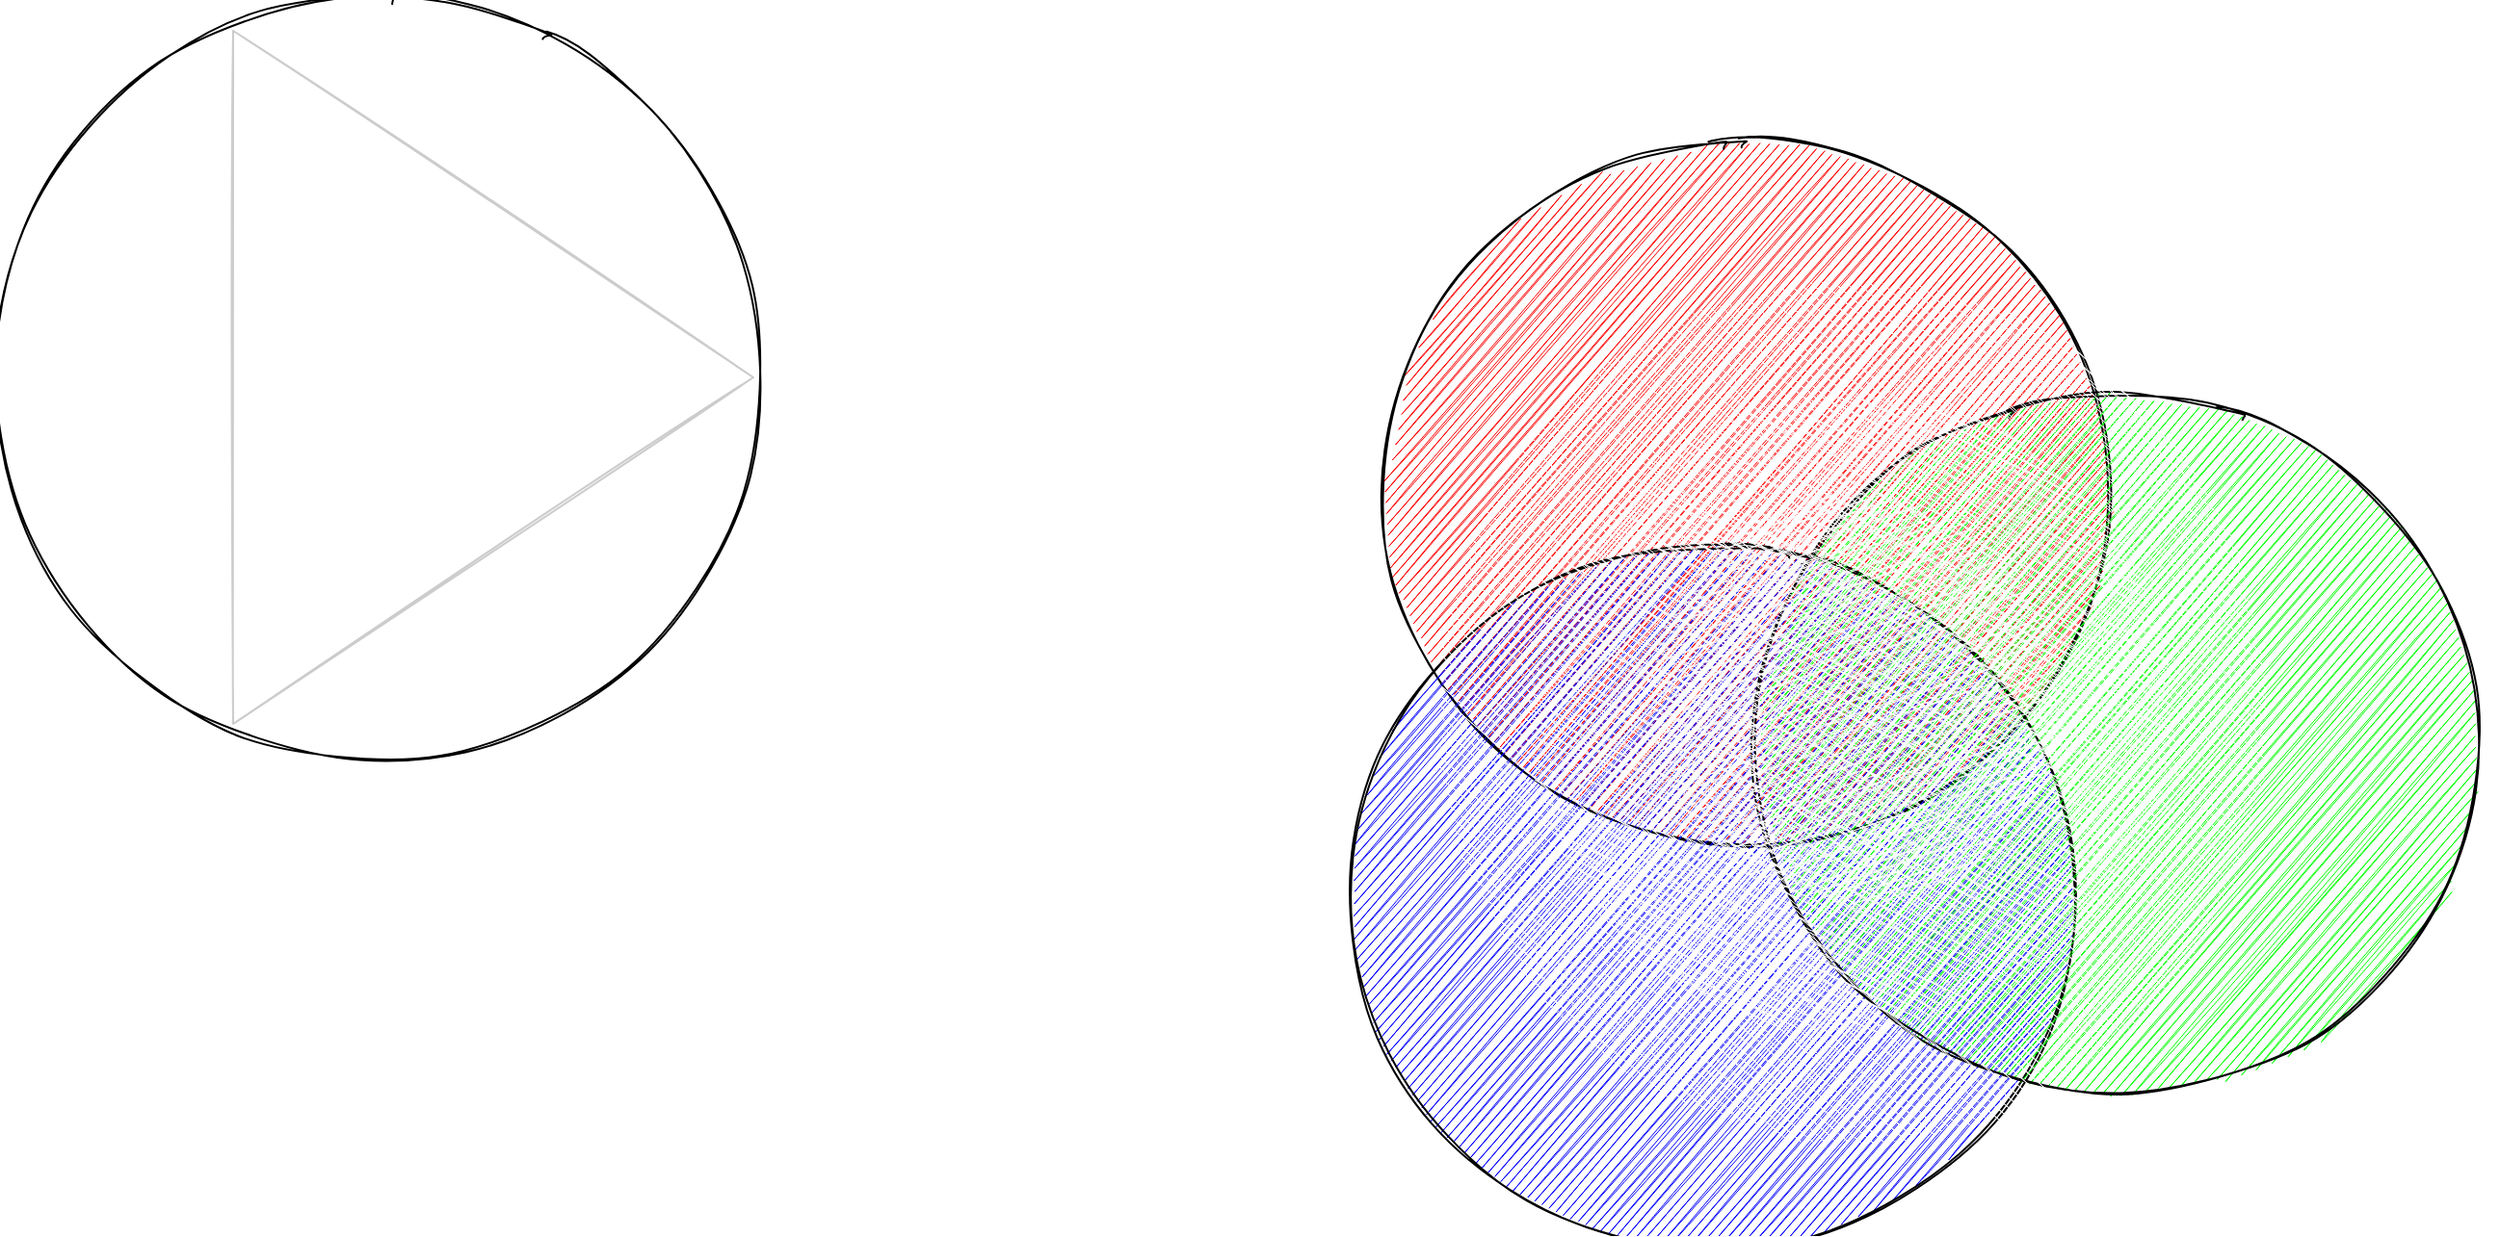<mxfile version="14.4.2" type="github">
  <diagram id="nTXqlSJkfHc_vJtXaa_D" name="Page-1">
    <mxGraphModel dx="1992" dy="1304" grid="1" gridSize="10" guides="1" tooltips="1" connect="1" arrows="1" fold="1" page="1" pageScale="1" pageWidth="3300" pageHeight="2339" math="0" shadow="0">
      <root>
        <mxCell id="0" />
        <mxCell id="1" style="locked=1;" parent="0" />
        <mxCell id="DgLYITPG22J-Pu3IUz37-2" value="" style="triangle;whiteSpace=wrap;html=1;sketch=1;fillColor=none;strokeColor=#CCCCCC;" vertex="1" parent="1">
          <mxGeometry x="200" y="575" width="270" height="360" as="geometry" />
        </mxCell>
        <mxCell id="DgLYITPG22J-Pu3IUz37-6" value="Untitled Layer" parent="0" />
        <mxCell id="DgLYITPG22J-Pu3IUz37-1" value="" style="ellipse;whiteSpace=wrap;html=1;aspect=fixed;fillColor=none;sketch=1;" vertex="1" parent="DgLYITPG22J-Pu3IUz37-6">
          <mxGeometry x="80" y="560" width="390" height="390" as="geometry" />
        </mxCell>
        <mxCell id="DgLYITPG22J-Pu3IUz37-9" value="" style="ellipse;whiteSpace=wrap;html=1;aspect=fixed;sketch=1;fillColor=#FF0000;" vertex="1" parent="DgLYITPG22J-Pu3IUz37-6">
          <mxGeometry x="800" y="630" width="370" height="370" as="geometry" />
        </mxCell>
        <mxCell id="DgLYITPG22J-Pu3IUz37-12" value="" style="ellipse;whiteSpace=wrap;html=1;sketch=1;fillColor=#0000FF;" vertex="1" parent="DgLYITPG22J-Pu3IUz37-6">
          <mxGeometry x="770" y="850" width="395" height="350" as="geometry" />
        </mxCell>
        <mxCell id="DgLYITPG22J-Pu3IUz37-11" value="" style="ellipse;whiteSpace=wrap;html=1;sketch=1;fillColor=#00FF00;" vertex="1" parent="DgLYITPG22J-Pu3IUz37-6">
          <mxGeometry x="980" y="770" width="395" height="350" as="geometry" />
        </mxCell>
        <mxCell id="DgLYITPG22J-Pu3IUz37-8" value="" style="ellipse;whiteSpace=wrap;html=1;aspect=fixed;sketch=1;gradientDirection=east;fillStyle=hachure;strokeColor=none;rotation=-90;" vertex="1" parent="DgLYITPG22J-Pu3IUz37-6">
          <mxGeometry x="820" y="710" width="440" height="440" as="geometry" />
        </mxCell>
        <mxCell id="DgLYITPG22J-Pu3IUz37-13" value="" style="ellipse;whiteSpace=wrap;html=1;aspect=fixed;sketch=1;gradientDirection=east;fillStyle=hachure;strokeColor=none;rotation=-105;" vertex="1" parent="DgLYITPG22J-Pu3IUz37-6">
          <mxGeometry x="865" y="755" width="350" height="350" as="geometry" />
        </mxCell>
        <mxCell id="DgLYITPG22J-Pu3IUz37-14" value="" style="ellipse;whiteSpace=wrap;html=1;aspect=fixed;sketch=1;gradientDirection=east;fillStyle=hachure;strokeColor=none;rotation=-150;" vertex="1" parent="DgLYITPG22J-Pu3IUz37-6">
          <mxGeometry x="930" y="810" width="225" height="225" as="geometry" />
        </mxCell>
      </root>
    </mxGraphModel>
  </diagram>
</mxfile>
